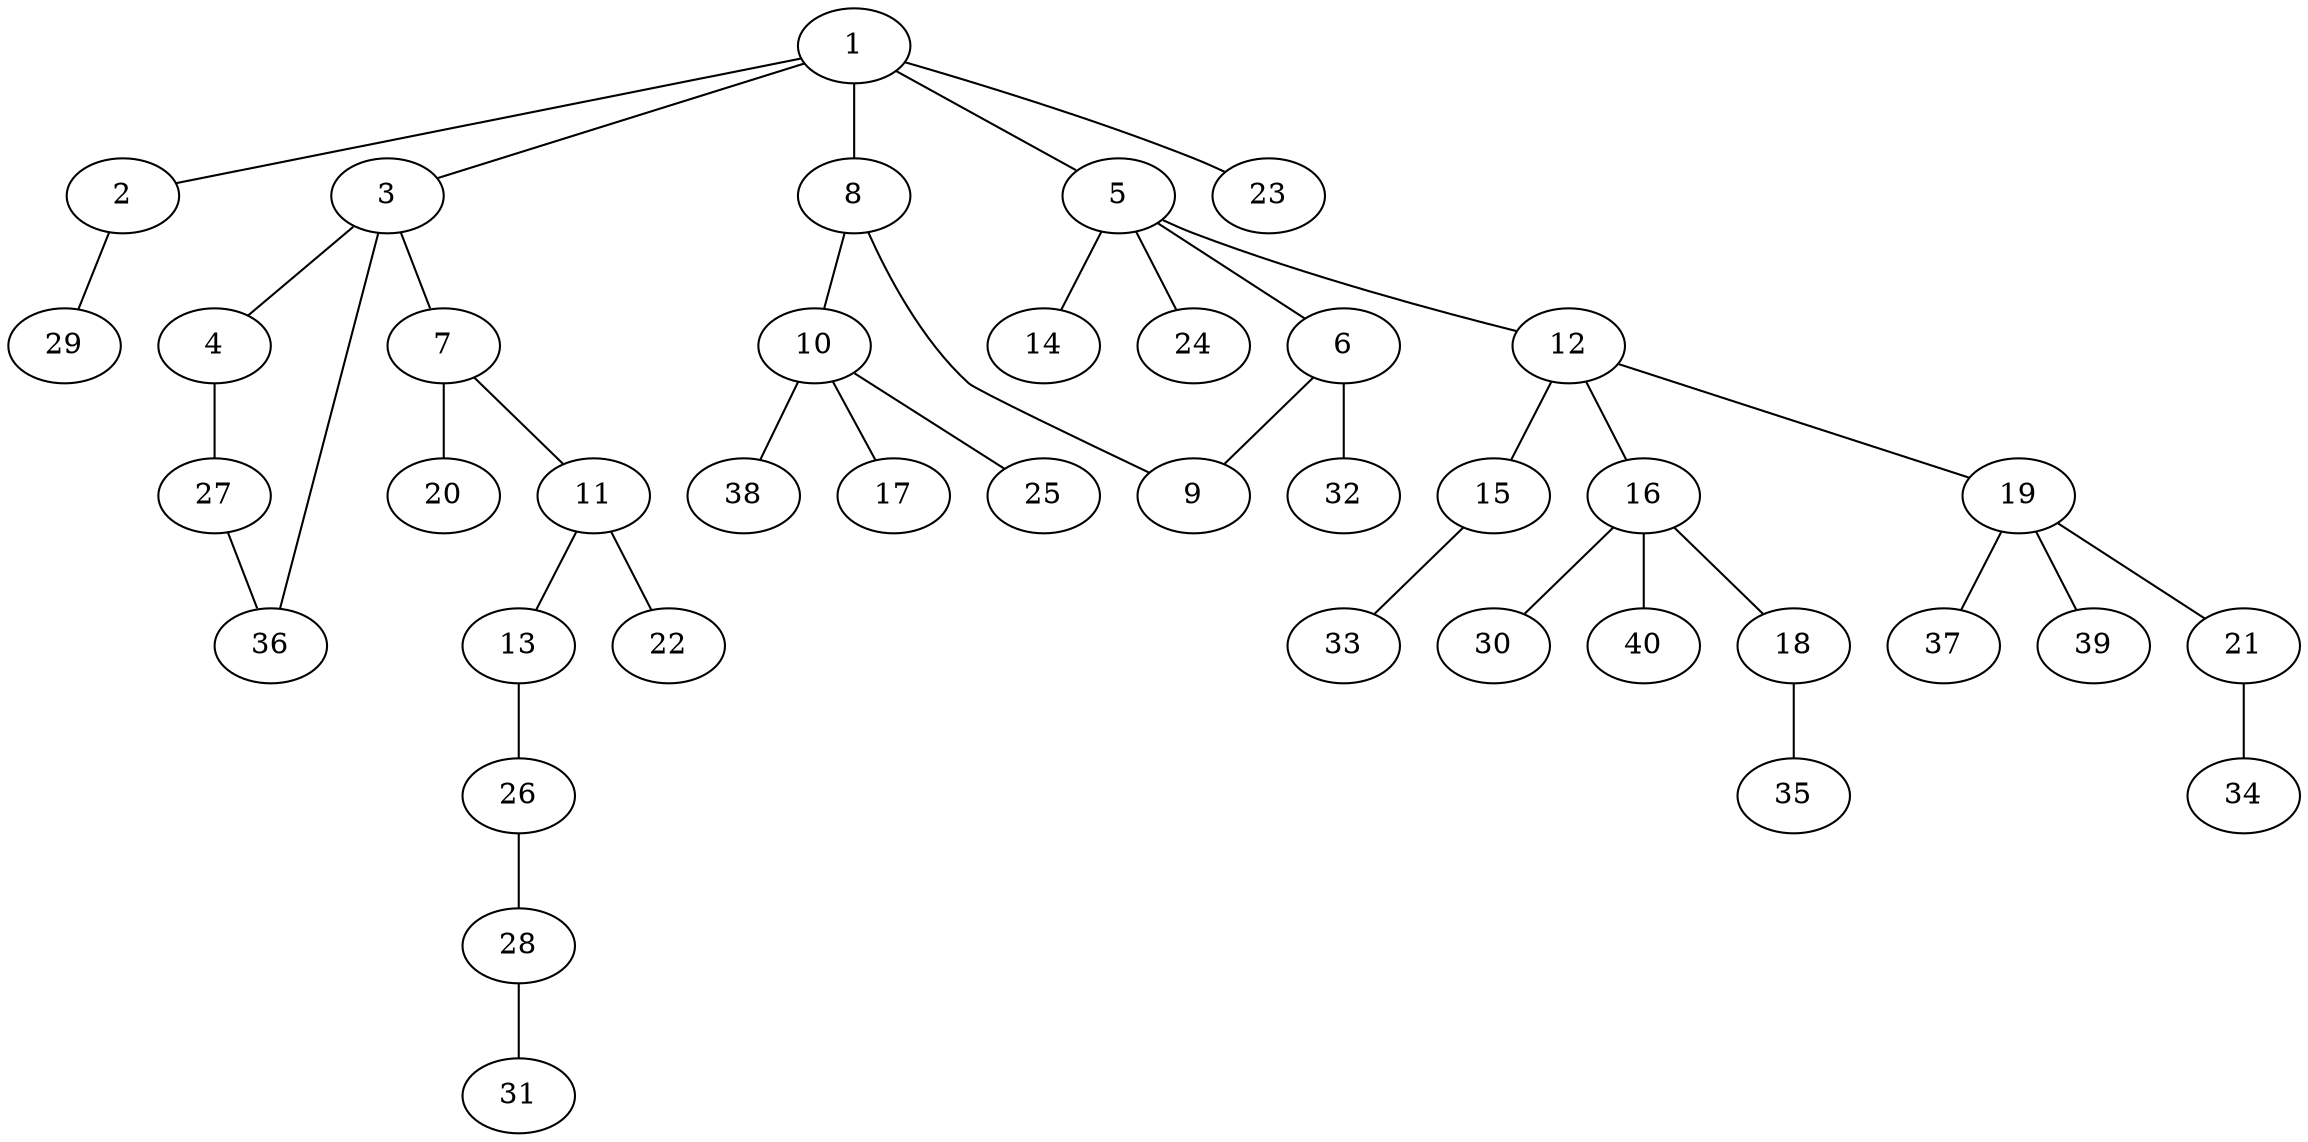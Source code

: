 graph graphname {1--2
1--3
1--5
1--8
1--23
2--29
3--4
3--7
3--36
4--27
5--6
5--12
5--14
5--24
6--9
6--32
7--11
7--20
8--9
8--10
10--17
10--25
10--38
11--13
11--22
12--15
12--16
12--19
13--26
15--33
16--18
16--30
16--40
18--35
19--21
19--37
19--39
21--34
26--28
27--36
28--31
}